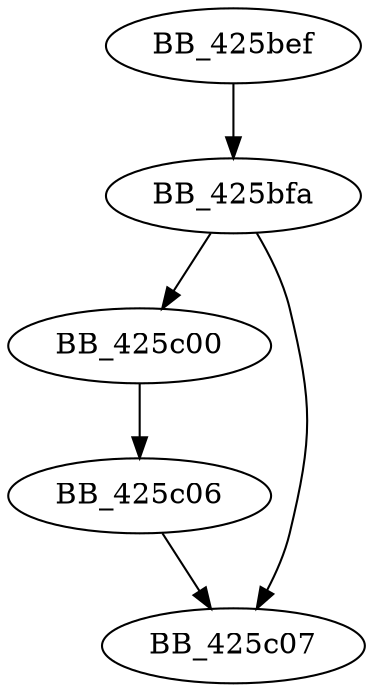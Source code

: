 DiGraph sub_425BEF{
BB_425bef->BB_425bfa
BB_425bfa->BB_425c00
BB_425bfa->BB_425c07
BB_425c00->BB_425c06
BB_425c06->BB_425c07
}
